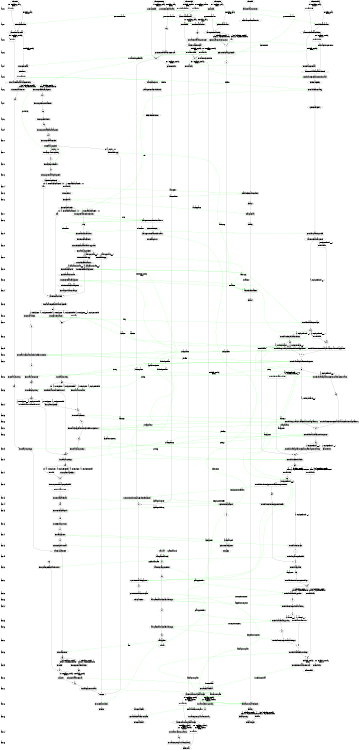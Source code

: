 digraph state_graph {
	rankdir=TB;
	size="8,5;"
	layer_0 [shape=plaintext, label="layer 0"];
	layer_1 [shape=plaintext, label="layer 1"];
	layer_0 -> layer_1 [style=invis];
	layer_2 [shape=plaintext, label="layer 2"];
	layer_1 -> layer_2 [style=invis];
	layer_3 [shape=plaintext, label="layer 3"];
	layer_2 -> layer_3 [style=invis];
	layer_4 [shape=plaintext, label="layer 4"];
	layer_3 -> layer_4 [style=invis];
	layer_5 [shape=plaintext, label="layer 5"];
	layer_4 -> layer_5 [style=invis];
	layer_6 [shape=plaintext, label="layer 6"];
	layer_5 -> layer_6 [style=invis];
	layer_7 [shape=plaintext, label="layer 7"];
	layer_6 -> layer_7 [style=invis];
	layer_8 [shape=plaintext, label="layer 8"];
	layer_7 -> layer_8 [style=invis];
	layer_9 [shape=plaintext, label="layer 9"];
	layer_8 -> layer_9 [style=invis];
	layer_10 [shape=plaintext, label="layer 10"];
	layer_9 -> layer_10 [style=invis];
	layer_11 [shape=plaintext, label="layer 11"];
	layer_10 -> layer_11 [style=invis];
	layer_12 [shape=plaintext, label="layer 12"];
	layer_11 -> layer_12 [style=invis];
	layer_13 [shape=plaintext, label="layer 13"];
	layer_12 -> layer_13 [style=invis];
	layer_14 [shape=plaintext, label="layer 14"];
	layer_13 -> layer_14 [style=invis];
	layer_15 [shape=plaintext, label="layer 15"];
	layer_14 -> layer_15 [style=invis];
	layer_16 [shape=plaintext, label="layer 16"];
	layer_15 -> layer_16 [style=invis];
	layer_17 [shape=plaintext, label="layer 17"];
	layer_16 -> layer_17 [style=invis];
	layer_18 [shape=plaintext, label="layer 18"];
	layer_17 -> layer_18 [style=invis];
	layer_19 [shape=plaintext, label="layer 19"];
	layer_18 -> layer_19 [style=invis];
	layer_20 [shape=plaintext, label="layer 20"];
	layer_19 -> layer_20 [style=invis];
	layer_21 [shape=plaintext, label="layer 21"];
	layer_20 -> layer_21 [style=invis];
	layer_22 [shape=plaintext, label="layer 22"];
	layer_21 -> layer_22 [style=invis];
	layer_23 [shape=plaintext, label="layer 23"];
	layer_22 -> layer_23 [style=invis];
	layer_24 [shape=plaintext, label="layer 24"];
	layer_23 -> layer_24 [style=invis];
	layer_25 [shape=plaintext, label="layer 25"];
	layer_24 -> layer_25 [style=invis];
	layer_26 [shape=plaintext, label="layer 26"];
	layer_25 -> layer_26 [style=invis];
	layer_27 [shape=plaintext, label="layer 27"];
	layer_26 -> layer_27 [style=invis];
	layer_28 [shape=plaintext, label="layer 28"];
	layer_27 -> layer_28 [style=invis];
	layer_29 [shape=plaintext, label="layer 29"];
	layer_28 -> layer_29 [style=invis];
	layer_30 [shape=plaintext, label="layer 30"];
	layer_29 -> layer_30 [style=invis];
	layer_31 [shape=plaintext, label="layer 31"];
	layer_30 -> layer_31 [style=invis];
	layer_32 [shape=plaintext, label="layer 32"];
	layer_31 -> layer_32 [style=invis];
	layer_33 [shape=plaintext, label="layer 33"];
	layer_32 -> layer_33 [style=invis];
	layer_34 [shape=plaintext, label="layer 34"];
	layer_33 -> layer_34 [style=invis];
	layer_35 [shape=plaintext, label="layer 35"];
	layer_34 -> layer_35 [style=invis];
	layer_36 [shape=plaintext, label="layer 36"];
	layer_35 -> layer_36 [style=invis];
	layer_37 [shape=plaintext, label="layer 37"];
	layer_36 -> layer_37 [style=invis];
	layer_38 [shape=plaintext, label="layer 38"];
	layer_37 -> layer_38 [style=invis];
	layer_39 [shape=plaintext, label="layer 39"];
	layer_38 -> layer_39 [style=invis];
	layer_40 [shape=plaintext, label="layer 40"];
	layer_39 -> layer_40 [style=invis];
	layer_41 [shape=plaintext, label="layer 41"];
	layer_40 -> layer_41 [style=invis];
	layer_42 [shape=plaintext, label="layer 42"];
	layer_41 -> layer_42 [style=invis];
	layer_43 [shape=plaintext, label="layer 43"];
	layer_42 -> layer_43 [style=invis];
	layer_44 [shape=plaintext, label="layer 44"];
	layer_43 -> layer_44 [style=invis];
	layer_45 [shape=plaintext, label="layer 45"];
	layer_44 -> layer_45 [style=invis];
	layer_46 [shape=plaintext, label="layer 46"];
	layer_45 -> layer_46 [style=invis];
	layer_47 [shape=plaintext, label="layer 47"];
	layer_46 -> layer_47 [style=invis];
	layer_48 [shape=plaintext, label="layer 48"];
	layer_47 -> layer_48 [style=invis];
	layer_49 [shape=plaintext, label="layer 49"];
	layer_48 -> layer_49 [style=invis];
	layer_50 [shape=plaintext, label="layer 50"];
	layer_49 -> layer_50 [style=invis];
	layer_51 [shape=plaintext, label="layer 51"];
	layer_50 -> layer_51 [style=invis];
	layer_52 [shape=plaintext, label="layer 52"];
	layer_51 -> layer_52 [style=invis];
	layer_53 [shape=plaintext, label="layer 53"];
	layer_52 -> layer_53 [style=invis];
	layer_54 [shape=plaintext, label="layer 54"];
	layer_53 -> layer_54 [style=invis];
	layer_55 [shape=plaintext, label="layer 55"];
	layer_54 -> layer_55 [style=invis];
	layer_56 [shape=plaintext, label="layer 56"];
	layer_55 -> layer_56 [style=invis];
	layer_57 [shape=plaintext, label="layer 57"];
	layer_56 -> layer_57 [style=invis];
	layer_58 [shape=plaintext, label="layer 58"];
	layer_57 -> layer_58 [style=invis];
	layer_59 [shape=plaintext, label="layer 59"];
	layer_58 -> layer_59 [style=invis];
	layer_60 [shape=plaintext, label="layer 60"];
	layer_59 -> layer_60 [style=invis];
	layer_61 [shape=plaintext, label="layer 61"];
	layer_60 -> layer_61 [style=invis];
	layer_62 [shape=plaintext, label="layer 62"];
	layer_61 -> layer_62 [style=invis];
	layer_63 [shape=plaintext, label="layer 63"];
	layer_62 -> layer_63 [style=invis];
	layer_64 [shape=plaintext, label="layer 64"];
	layer_63 -> layer_64 [style=invis];
	layer_65 [shape=plaintext, label="layer 65"];
	layer_64 -> layer_65 [style=invis];
	
	/* States */
	Firm_end_Firm [label = "end_Firm"]
	Firm_15 [label = "15"]
	Firm_Firm_new01 [label = "Firm_new01"]
	Firm_Start_Firm_Macro_Data [label = "Start_Firm_Macro_Data"]
	Firm_start_Firm [label = "start_Firm"]
	Firm_10 [label = "10"]
	Firm_09b [label = "09b"]
	Firm_08 [label = "08"]
	Firm_07 [label = "07"]
	Firm_09a [label = "09a"]
	Firm_06 [label = "06"]
	Firm_03d [label = "03d"]
	Firm_09c [label = "09c"]
	Firm_05b [label = "05b"]
	Firm_05a [label = "05a"]
	Firm_04 [label = "04"]
	Firm_03c [label = "03c"]
	Firm_03 [label = "03"]
	Firm_011 [label = "011"]
	Firm_Firm_financial_crisis_state [label = "Firm_financial_crisis_state"]
	Firm_Firm_checks_financial_crisis [label = "Firm_checks_financial_crisis"]
	Firm_Firm_bankruptcy_checked [label = "Firm_bankruptcy_checked"]
	Firm_End_Firm_Financial_Role [label = "End_Firm_Financial_Role"]
	Firm_0003 [label = "0003"]
	Firm_UPDATE [label = "UPDATE"]
	Firm_004 [label = "004"]
	Firm_003 [label = "003"]
	Firm_002 [label = "002"]
	Firm_001 [label = "001"]
	Firm_Firm_End_Credit_Role [label = "Firm_End_Credit_Role"]
	Firm_Firm_Credit_02 [label = "Firm_Credit_02"]
	Firm_Start_Firm_Credit_Role [label = "Start_Firm_Credit_Role"]
	Firm_14 [label = "14"]
	Firm_005 [label = "005"]
	Firm_13b [label = "13b"]
	Firm_13a [label = "13a"]
	Firm_Start_Firm_Seller_Role [label = "Start_Firm_Seller_Role"]
	Firm_12 [label = "12"]
	Firm_11 [label = "11"]
	Firm_11b [label = "11b"]
	Firm_11a [label = "11a"]
	Firm_End_Firm_Labour_Role [label = "End_Firm_Labour_Role"]
	Firm_Start_Firm_Labour_Role [label = "Start_Firm_Labour_Role"]
	Firm_End_Firm_Financial_Management [label = "End_Firm_Financial_Management"]
	Firm_02 [label = "02"]
	Firm_00b [label = "00b"]
	Firm_Firm_Start_Financial_Management_Role [label = "Firm_Start_Financial_Management_Role"]
	Firm_01 [label = "01"]
	Firm_Firm_Bankruptcy_check [label = "Firm_Bankruptcy_check"]
	Household_WAITORDERSTATUS [label = "WAITORDERSTATUS"]
	Household_SELECTSTRATEGY [label = "SELECTSTRATEGY"]
	Household_end_Household [label = "end_Household"]
	Household_start_Household_financial_market_role [label = "start_Household_financial_market_role"]
	Household_Start_Household_Data_collecting [label = "Start_Household_Data_collecting"]
	Household_start_Household [label = "start_Household"]
	Household_05 [label = "05"]
	Household_04 [label = "04"]
	Household_03 [label = "03"]
	Household_02 [label = "02"]
	Household_01b [label = "01b"]
	Household_01 [label = "01"]
	Household_01a [label = "01a"]
	Household_01d [label = "01d"]
	Household_Start_Household_Labour_Role [label = "Start_Household_Labour_Role"]
	Household_12 [label = "12"]
	Household_14 [label = "14"]
	Household_11 [label = "11"]
	Household_10 [label = "10"]
	Household_15 [label = "15"]
	Household_08b [label = "08b"]
	Household_06d [label = "06d"]
	Household_08 [label = "08"]
	Household_07 [label = "07"]
	Household_06c [label = "06c"]
	Household_09 [label = "09"]
	Household_06b [label = "06b"]
	Household_06 [label = "06"]
	Mall_end_Mall [label = "end_Mall"]
	Mall_05 [label = "05"]
	Mall_04 [label = "04"]
	Mall_03 [label = "03"]
	Mall_02 [label = "02"]
	Mall_start_Mall [label = "start_Mall"]
	IGFirm_start_IGFirm [label = "start_IGFirm"]
	IGFirm_end_IGFirm [label = "end_IGFirm"]
	IGFirm_03 [label = "03"]
	IGFirm_02 [label = "02"]
	IGFirm_01 [label = "01"]
	IGFirm_Start_IGFirm_Productivity [label = "Start_IGFirm_Productivity"]
	Eurostat_end_Eurostat [label = "end_Eurostat"]
	Eurostat_03 [label = "03"]
	Eurostat_Start_Eurostat_Quarterly_Datastorage [label = "Start_Eurostat_Quarterly_Datastorage"]
	Eurostat_02 [label = "02"]
	Eurostat_Start_Eurostat_Monthly_Datastorage [label = "Start_Eurostat_Monthly_Datastorage"]
	Eurostat_01 [label = "01"]
	Eurostat_AA [label = "AA"]
	Eurostat_Start_Eurostat_Firm_Data [label = "Start_Eurostat_Firm_Data"]
	Eurostat_Start_Eurostat_Tax_Data [label = "Start_Eurostat_Tax_Data"]
	Eurostat_start_Eurostat [label = "start_Eurostat"]
	Clearinghouse_end_Clearinghouse [label = "end_Clearinghouse"]
	Clearinghouse_COMPUTEDPRICES [label = "COMPUTEDPRICES"]
	Clearinghouse_RECEIVEDINFOSTOCK [label = "RECEIVEDINFOSTOCK"]
	Clearinghouse_start_Clearinghouse [label = "start_Clearinghouse"]
	Bank_start_Bank [label = "start_Bank"]
	Bank_end_Bank_cycle [label = "end_Bank_cycle"]
	Bank_Bank_05 [label = "Bank_05"]
	Bank_Bank_04 [label = "Bank_04"]
	Bank_Bank_03 [label = "Bank_03"]
	Bank_Bank_02 [label = "Bank_02"]
	Bank_Bank_start_credit_market_role [label = "Bank_start_credit_market_role"]
	Government_end_Government [label = "end_Government"]
	Government_02 [label = "02"]
	Government_01 [label = "01"]
	Government_00A [label = "00A"]
	Government_00 [label = "00"]
	Government_start_Government [label = "start_Government"]
	Central_Bank_end_Central_Bank [label = "end_Central_Bank"]
	Central_Bank_start_Central_Bank [label = "start_Central_Bank"]
	Firm_Firm_calc_production_quantity_Firm_Bankruptcy_check_01 [label = "Firm_calc_production_quantity", shape = rect]
	Firm_Firm_set_quantities_zero_Firm_Start_Financial_Management_Role_00b [label = "Firm_set_quantities_zero", shape = rect]
	Firm_Firm_calc_input_demands_01_02 [label = "Firm_calc_input_demands", shape = rect]
	Firm_Firm_calc_production_quantity_2_End_Firm_Financial_Management_Start_Firm_Labour_Role [label = "Firm_calc_production_quantity_2", shape = rect]
	Firm_Firm_send_capital_demand_End_Firm_Labour_Role_11a [label = "Firm_send_capital_demand", shape = rect]
	Firm_Firm_receive_capital_goods_11a_11b [label = "Firm_receive_capital_goods", shape = rect]
	Firm_Firm_execute_production_11b_11 [label = "Firm_execute_production", shape = rect]
	Firm_Firm_calc_pay_costs_11_12 [label = "Firm_calc_pay_costs", shape = rect]
	Firm_Firm_send_goods_to_mall_12_Start_Firm_Seller_Role [label = "Firm_send_goods_to_mall", shape = rect]
	Firm_Firm_calc_revenue_Start_Firm_Seller_Role_13a [label = "Firm_calc_revenue", shape = rect]
	Firm_Firm_compute_sales_statistics_13a_13b [label = "Firm_compute_sales_statistics", shape = rect]
	Firm_Firm_update_specific_skills_of_workers_005_14 [label = "Firm_update_specific_skills_of_workers", shape = rect]
	Firm_Firm_idle_13a_14 [label = "Firm_idle", shape = rect]
	Firm_Firm_ask_loan_Start_Firm_Credit_Role_Firm_Credit_02 [label = "Firm_ask_loan", shape = rect]
	Firm_Firm_get_loan_Firm_Credit_02_Firm_End_Credit_Role [label = "Firm_get_loan", shape = rect]
	Firm_Firm_compute_financial_payments_Firm_Start_Financial_Management_Role_001 [label = "Firm_compute_financial_payments", shape = rect]
	Firm_Firm_compute_income_statement_001_002 [label = "Firm_compute_income_statement", shape = rect]
	Firm_Firm_compute_dividends_002_003 [label = "Firm_compute_dividends", shape = rect]
	Firm_Firm_compute_total_financial_payments_003_004 [label = "Firm_compute_total_financial_payments", shape = rect]
	Firm_Firm_compute_balance_sheet_004_Firm_Bankruptcy_check [label = "Firm_compute_balance_sheet", shape = rect]
	Firm_Firm_in_bankruptcy_Firm_Bankruptcy_check_UPDATE [label = "Firm_in_bankruptcy", shape = rect]
	Firm_Firm_compute_total_liquidity_needs_02_Start_Firm_Credit_Role [label = "Firm_compute_total_liquidity_needs", shape = rect]
	Firm_Firm_compute_and_send_stock_orders_Firm_End_Credit_Role_0003 [label = "Firm_compute_and_send_stock_orders", shape = rect]
	Firm_Firm_read_stock_transactions_0003_End_Firm_Financial_Role [label = "Firm_read_stock_transactions", shape = rect]
	Firm_Firm_check_financial_and_bankruptcy_state_End_Firm_Financial_Role_Firm_bankruptcy_checked [label = "Firm_check_financial_and_bankruptcy_state", shape = rect]
	Firm_Firm_in_bankruptcy_Firm_bankruptcy_checked_UPDATE [label = "Firm_in_bankruptcy", shape = rect]
	Firm_Firm_in_financial_crisis_Firm_checks_financial_crisis_Firm_financial_crisis_state [label = "Firm_in_financial_crisis", shape = rect]
	Firm_Firm_not_in_bankruptcy_Firm_bankruptcy_checked_Firm_checks_financial_crisis [label = "Firm_not_in_bankruptcy", shape = rect]
	Firm_Firm_execute_financial_payments_Firm_financial_crisis_state_End_Firm_Financial_Management [label = "Firm_execute_financial_payments", shape = rect]
	Firm_Firm_execute_financial_payments_Firm_checks_financial_crisis_Start_Firm_Labour_Role [label = "Firm_execute_financial_payments", shape = rect]
	Firm_idle_Start_Firm_Credit_Role_Start_Firm_Labour_Role [label = "idle", shape = rect]
	Firm_idle_Firm_End_Credit_Role_Start_Firm_Labour_Role [label = "idle", shape = rect]
	Firm_Firm_calculate_specific_skills_and_wage_offer_Start_Firm_Labour_Role_011 [label = "Firm_calculate_specific_skills_and_wage_offer", shape = rect]
	Firm_Firm_send_vacancies_011_03 [label = "Firm_send_vacancies", shape = rect]
	Firm_Firm_send_redundancies_011_03c [label = "Firm_send_redundancies", shape = rect]
	Firm_Firm_idle_011_03c [label = "Firm_idle", shape = rect]
	Firm_Firm_read_job_applications_send_job_offer_or_rejection_03_04 [label = "Firm_read_job_applications_send_job_offer_or_rejection", shape = rect]
	Firm_Firm_read_job_responses_04_05a [label = "Firm_read_job_responses", shape = rect]
	Firm_Firm_read_job_quitting_05a_05b [label = "Firm_read_job_quitting", shape = rect]
	Firm_Firm_read_job_quitting_00b_09c [label = "Firm_read_job_quitting", shape = rect]
	Firm_Firm_read_job_quitting_03c_03d [label = "Firm_read_job_quitting", shape = rect]
	Firm_Firm_start_labour_market_03d_06 [label = "Firm_start_labour_market", shape = rect]
	Firm_Firm_finish_labour_market_first_round_03d_09a [label = "Firm_finish_labour_market_first_round", shape = rect]
	Firm_Firm_finish_labour_market_first_round_05b_09a [label = "Firm_finish_labour_market_first_round", shape = rect]
	Firm_Firm_update_wage_offer_05b_06 [label = "Firm_update_wage_offer", shape = rect]
	Firm_Firm_send_vacancies_2_06_07 [label = "Firm_send_vacancies_2", shape = rect]
	Firm_Firm_read_job_applications_send_job_offer_or_rejection_2_07_08 [label = "Firm_read_job_applications_send_job_offer_or_rejection_2", shape = rect]
	Firm_Firm_read_job_responses_2_08_09a [label = "Firm_read_job_responses_2", shape = rect]
	Firm_Firm_read_job_quitting_2_09a_09b [label = "Firm_read_job_quitting_2", shape = rect]
	Firm_Firm_read_job_quitting_2_09c_Start_Firm_Seller_Role [label = "Firm_read_job_quitting_2", shape = rect]
	Firm_Firm_update_wage_offer_2_09b_10 [label = "Firm_update_wage_offer_2", shape = rect]
	Firm_Firm_idle_09b_10 [label = "Firm_idle", shape = rect]
	Firm_Firm_compute_mean_wage_specific_skills_10_End_Firm_Labour_Role [label = "Firm_compute_mean_wage_specific_skills", shape = rect]
	Firm_Firm_idle_start_Firm_Start_Firm_Macro_Data [label = "Firm_idle", shape = rect]
	Firm_Firm_read_tax_rates_start_Firm_Start_Firm_Macro_Data [label = "Firm_read_tax_rates", shape = rect]
	Firm_Firm_receive_data_Start_Firm_Macro_Data_Firm_new01 [label = "Firm_receive_data", shape = rect]
	Firm_Firm_idle_Start_Firm_Macro_Data_Firm_Start_Financial_Management_Role [label = "Firm_idle", shape = rect]
	Firm_Firm_send_data_to_Eurostat_14_15 [label = "Firm_send_data_to_Eurostat", shape = rect]
	Firm_Firm_idle_14_15 [label = "Firm_idle", shape = rect]
	Firm_Firm_send_payments_to_bank_15_UPDATE [label = "Firm_send_payments_to_bank", shape = rect]
	Firm_Firm_send_info_Firm_new01_Firm_Start_Financial_Management_Role [label = "Firm_send_info", shape = rect]
	Firm_Firm_receive_stock_info_UPDATE_end_Firm [label = "Firm_receive_stock_info", shape = rect]
	Household_Household_receive_dividends_06_06b [label = "Household_receive_dividends", shape = rect]
	Household_Household_idle_06b_09 [label = "Household_idle", shape = rect]
	Household_Household_idle_06b_06c [label = "Household_idle", shape = rect]
	Household_Household_receive_wage_06c_07 [label = "Household_receive_wage", shape = rect]
	Household_Household_update_specific_skills_07_08 [label = "Household_update_specific_skills", shape = rect]
	Household_Household_send_unemployment_notification_to_Government_06c_06d [label = "Household_send_unemployment_notification_to_Government", shape = rect]
	Household_Household_receive_unemployment_benefits_06d_08 [label = "Household_receive_unemployment_benefits", shape = rect]
	Household_Household_pay_taxes_08_08b [label = "Household_pay_taxes", shape = rect]
	Household_Household_determine_consumption_budget_08b_09 [label = "Household_determine_consumption_budget", shape = rect]
	Household_Household_idle_09_15 [label = "Household_idle", shape = rect]
	Household_Household_rank_and_buy_goods_1_09_10 [label = "Household_rank_and_buy_goods_1", shape = rect]
	Household_Household_receive_goods_read_rationing_10_11 [label = "Household_receive_goods_read_rationing", shape = rect]
	Household_Household_set_values_zero_11_14 [label = "Household_set_values_zero", shape = rect]
	Household_Household_rank_and_buy_goods_2_11_12 [label = "Household_rank_and_buy_goods_2", shape = rect]
	Household_Household_receive_goods_read_rationing_2_12_14 [label = "Household_receive_goods_read_rationing_2", shape = rect]
	Household_Household_handle_leftover_budget_14_15 [label = "Household_handle_leftover_budget", shape = rect]
	Household_Household_read_firing_messages_Start_Household_Labour_Role_01d [label = "Household_read_firing_messages", shape = rect]
	Household_Household_idle_01d_01a [label = "Household_idle", shape = rect]
	Household_Household_idle_Start_Household_Labour_Role_01a [label = "Household_idle", shape = rect]
	Household_Household_UNEMPLOYED_read_job_vacancies_and_send_applications_01a_01 [label = "Household_UNEMPLOYED_read_job_vacancies_and_send_applications", shape = rect]
	Household_Household_on_the_job_search_decision_01d_01b [label = "Household_on_the_job_search_decision", shape = rect]
	Household_Household_OTJS_read_job_vacancies_and_send_applications_01b_01 [label = "Household_OTJS_read_job_vacancies_and_send_applications", shape = rect]
	Household_Household_idle_01b_06 [label = "Household_idle", shape = rect]
	Household_Household_read_job_offers_send_response_01_02 [label = "Household_read_job_offers_send_response", shape = rect]
	Household_Household_finish_labour_market_02_06 [label = "Household_finish_labour_market", shape = rect]
	Household_Household_read_application_rejection_update_wage_reservation_02_03 [label = "Household_read_application_rejection_update_wage_reservation", shape = rect]
	Household_Household_OTJS_read_job_vacancies_and_send_applications_2_02_04 [label = "Household_OTJS_read_job_vacancies_and_send_applications_2", shape = rect]
	Household_Household_UNEMPLOYED_read_job_vacancies_and_send_applications_2_03_04 [label = "Household_UNEMPLOYED_read_job_vacancies_and_send_applications_2", shape = rect]
	Household_Household_read_job_offers_send_response_2_04_05 [label = "Household_read_job_offers_send_response_2", shape = rect]
	Household_Household_read_application_rejection_update_wage_reservation_2_05_06 [label = "Household_read_application_rejection_update_wage_reservation_2", shape = rect]
	Household_Household_idle_05_06 [label = "Household_idle", shape = rect]
	Household_Household_idle_start_Household_Start_Household_Data_collecting [label = "Household_idle", shape = rect]
	Household_Household_read_tax_rates_start_Household_Start_Household_Data_collecting [label = "Household_read_tax_rates", shape = rect]
	Household_Household_receive_data_Start_Household_Data_collecting_start_Household_financial_market_role [label = "Household_receive_data", shape = rect]
	Household_Household_idle_Start_Household_Data_collecting_start_Household_financial_market_role [label = "Household_idle", shape = rect]
	Household_Household_send_data_to_Eurostat_15_end_Household [label = "Household_send_data_to_Eurostat", shape = rect]
	Household_Household_idle_15_end_Household [label = "Household_idle", shape = rect]
	Household_Household_receive_info_interest_from_bank_start_Household_financial_market_role_SELECTSTRATEGY [label = "Household_receive_info_interest_from_bank", shape = rect]
	Household_Household_select_strategy_SELECTSTRATEGY_WAITORDERSTATUS [label = "Household_select_strategy", shape = rect]
	Household_Household_update_its_portfolio_WAITORDERSTATUS_Start_Household_Labour_Role [label = "Household_update_its_portfolio", shape = rect]
	Mall_Mall_update_mall_stock_start_Mall_02 [label = "Mall_update_mall_stock", shape = rect]
	Mall_Mall_send_quality_price_info_1_02_03 [label = "Mall_send_quality_price_info_1", shape = rect]
	Mall_Mall_update_mall_stocks_sales_rationing_1_03_04 [label = "Mall_update_mall_stocks_sales_rationing_1", shape = rect]
	Mall_Mall_update_mall_stocks_sales_rationing_2_04_05 [label = "Mall_update_mall_stocks_sales_rationing_2", shape = rect]
	Mall_Mall_pay_firm_05_end_Mall [label = "Mall_pay_firm", shape = rect]
	IGFirm_IGFirm_update_productivity_price_Start_IGFirm_Productivity_01 [label = "IGFirm_update_productivity_price", shape = rect]
	IGFirm_idle_Start_IGFirm_Productivity_01 [label = "idle", shape = rect]
	IGFirm_IGFirm_send_quality_price_info_01_02 [label = "IGFirm_send_quality_price_info", shape = rect]
	IGFirm_IGFirm_send_capital_good_02_03 [label = "IGFirm_send_capital_good", shape = rect]
	IGFirm_IGFirm_receive_payment_03_end_IGFirm [label = "IGFirm_receive_payment", shape = rect]
	IGFirm_IGFirm_idle_start_IGFirm_Start_IGFirm_Productivity [label = "IGFirm_idle", shape = rect]
	IGFirm_IGFirm_read_tax_rates_start_IGFirm_Start_IGFirm_Productivity [label = "IGFirm_read_tax_rates", shape = rect]
	Eurostat_Eurostat_Initialization_start_Eurostat_Start_Eurostat_Tax_Data [label = "Eurostat_Initialization", shape = rect]
	Eurostat_Eurostat_idle_start_Eurostat_Start_Eurostat_Tax_Data [label = "Eurostat_idle", shape = rect]
	Eurostat_Eurostat_idle_Start_Eurostat_Tax_Data_Start_Eurostat_Firm_Data [label = "Eurostat_idle", shape = rect]
	Eurostat_Eurostat_read_tax_rates_Start_Eurostat_Tax_Data_AA [label = "Eurostat_read_tax_rates", shape = rect]
	Eurostat_Eurostat_send_data_to_government_AA_Start_Eurostat_Firm_Data [label = "Eurostat_send_data_to_government", shape = rect]
	Eurostat_Eurostat_send_data_Start_Eurostat_Firm_Data_01 [label = "Eurostat_send_data", shape = rect]
	Eurostat_Eurostat_idle_Start_Eurostat_Firm_Data_01 [label = "Eurostat_idle", shape = rect]
	Eurostat_Eurostat_idle_01_Start_Eurostat_Monthly_Datastorage [label = "Eurostat_idle", shape = rect]
	Eurostat_Eurostat_calculate_data_01_Start_Eurostat_Monthly_Datastorage [label = "Eurostat_calculate_data", shape = rect]
	Eurostat_Eurostat_store_history_monthly_Start_Eurostat_Monthly_Datastorage_02 [label = "Eurostat_store_history_monthly", shape = rect]
	Eurostat_Eurostat_compute_growth_rates_monthly_02_Start_Eurostat_Quarterly_Datastorage [label = "Eurostat_compute_growth_rates_monthly", shape = rect]
	Eurostat_Eurostat_idle_Start_Eurostat_Monthly_Datastorage_Start_Eurostat_Quarterly_Datastorage [label = "Eurostat_idle", shape = rect]
	Eurostat_Eurostat_store_history_quarterly_Start_Eurostat_Quarterly_Datastorage_03 [label = "Eurostat_store_history_quarterly", shape = rect]
	Eurostat_Eurostat_compute_growth_rates_quarterly_03_end_Eurostat [label = "Eurostat_compute_growth_rates_quarterly", shape = rect]
	Eurostat_Eurostat_idle_Start_Eurostat_Quarterly_Datastorage_end_Eurostat [label = "Eurostat_idle", shape = rect]
	Clearinghouse_ClearingHouse_receive_info_stock_start_Clearinghouse_RECEIVEDINFOSTOCK [label = "ClearingHouse_receive_info_stock", shape = rect]
	Clearinghouse_ClearingHouse_receive_orders_and_run_RECEIVEDINFOSTOCK_COMPUTEDPRICES [label = "ClearingHouse_receive_orders_and_run", shape = rect]
	Clearinghouse_ClearingHouse_send_asset_information_COMPUTEDPRICES_end_Clearinghouse [label = "ClearingHouse_send_asset_information", shape = rect]
	Bank_Bank_decide_credit_conditions_Bank_start_credit_market_role_Bank_02 [label = "Bank_decide_credit_conditions", shape = rect]
	Bank_Bank_give_loan_Bank_02_Bank_03 [label = "Bank_give_loan", shape = rect]
	Bank_Bank_receive_installment_Bank_03_Bank_04 [label = "Bank_receive_installment", shape = rect]
	Bank_Bank_account_update_deposits_Bank_04_Bank_05 [label = "Bank_account_update_deposits", shape = rect]
	Bank_Bank_accounting_Bank_05_end_Bank_cycle [label = "Bank_accounting", shape = rect]
	Bank_Bank_idle_Bank_05_end_Bank_cycle [label = "Bank_idle", shape = rect]
	Bank_Bank_send_accountInterest_start_Bank_Bank_start_credit_market_role [label = "Bank_send_accountInterest", shape = rect]
	Government_Government_idle_start_Government_00 [label = "Government_idle", shape = rect]
	Government_Government_send_tax_rates_start_Government_00A [label = "Government_send_tax_rates", shape = rect]
	Government_Government_read_data_from_Eurostat_00A_00 [label = "Government_read_data_from_Eurostat", shape = rect]
	Government_Government_send_unemployment_benefit_payment_00_01 [label = "Government_send_unemployment_benefit_payment", shape = rect]
	Government_Government_idle_00_01 [label = "Government_idle", shape = rect]
	Government_Government_read_tax_payment_01_02 [label = "Government_read_tax_payment", shape = rect]
	Government_Government_send_account_update_02_end_Government [label = "Government_send_account_update", shape = rect]
	Central_Bank_Central_Bank_read_account_update_start_Central_Bank_end_Central_Bank [label = "Central_Bank_read_account_update", shape = rect]
	
	/* Transitions */
	Firm_Firm_Bankruptcy_check -> Firm_Firm_calc_production_quantity_Firm_Bankruptcy_check_01 [ label = "a->equity > 0.0"];
	Firm_Firm_calc_production_quantity_Firm_Bankruptcy_check_01 -> Firm_01;
	Firm_Firm_Start_Financial_Management_Role -> Firm_Firm_set_quantities_zero_Firm_Start_Financial_Management_Role_00b [ label = "not ( Periodicity: monthly\nPhase: a->day_of_month_to_act )"];
	Firm_Firm_set_quantities_zero_Firm_Start_Financial_Management_Role_00b -> Firm_00b;
	Firm_01 -> Firm_Firm_calc_input_demands_01_02;
	Firm_Firm_calc_input_demands_01_02 -> Firm_02;
	Firm_End_Firm_Financial_Management -> Firm_Firm_calc_production_quantity_2_End_Firm_Financial_Management_Start_Firm_Labour_Role;
	Firm_Firm_calc_production_quantity_2_End_Firm_Financial_Management_Start_Firm_Labour_Role -> Firm_Start_Firm_Labour_Role;
	Firm_End_Firm_Labour_Role -> Firm_Firm_send_capital_demand_End_Firm_Labour_Role_11a;
	Firm_Firm_send_capital_demand_End_Firm_Labour_Role_11a -> Firm_11a;
	Firm_11a -> Firm_Firm_receive_capital_goods_11a_11b;
	Firm_Firm_receive_capital_goods_11a_11b -> Firm_11b;
	Firm_11b -> Firm_Firm_execute_production_11b_11;
	Firm_Firm_execute_production_11b_11 -> Firm_11;
	Firm_11 -> Firm_Firm_calc_pay_costs_11_12;
	Firm_Firm_calc_pay_costs_11_12 -> Firm_12;
	Firm_12 -> Firm_Firm_send_goods_to_mall_12_Start_Firm_Seller_Role;
	Firm_Firm_send_goods_to_mall_12_Start_Firm_Seller_Role -> Firm_Start_Firm_Seller_Role;
	Firm_Start_Firm_Seller_Role -> Firm_Firm_calc_revenue_Start_Firm_Seller_Role_13a;
	Firm_Firm_calc_revenue_Start_Firm_Seller_Role_13a -> Firm_13a;
	Firm_13a -> Firm_Firm_compute_sales_statistics_13a_13b [ label = "Periodicity: monthly\nPhase: a->day_of_month_to_act"];
	Firm_Firm_compute_sales_statistics_13a_13b -> Firm_13b;
	Firm_005 -> Firm_Firm_update_specific_skills_of_workers_005_14;
	Firm_Firm_update_specific_skills_of_workers_005_14 -> Firm_14;
	Firm_13a -> Firm_Firm_idle_13a_14 [ label = "not ( Periodicity: monthly\nPhase: a->day_of_month_to_act )"];
	Firm_Firm_idle_13a_14 -> Firm_14;
	Firm_Start_Firm_Credit_Role -> Firm_Firm_ask_loan_Start_Firm_Credit_Role_Firm_Credit_02 [ label = "a->external_financial_needs > 0.0"];
	Firm_Firm_ask_loan_Start_Firm_Credit_Role_Firm_Credit_02 -> Firm_Firm_Credit_02;
	Firm_Firm_Credit_02 -> Firm_Firm_get_loan_Firm_Credit_02_Firm_End_Credit_Role;
	Firm_Firm_get_loan_Firm_Credit_02_Firm_End_Credit_Role -> Firm_Firm_End_Credit_Role;
	Firm_Firm_Start_Financial_Management_Role -> Firm_Firm_compute_financial_payments_Firm_Start_Financial_Management_Role_001 [ label = "Periodicity: monthly\nPhase: a->day_of_month_to_act"];
	Firm_Firm_compute_financial_payments_Firm_Start_Financial_Management_Role_001 -> Firm_001;
	Firm_001 -> Firm_Firm_compute_income_statement_001_002;
	Firm_Firm_compute_income_statement_001_002 -> Firm_002;
	Firm_002 -> Firm_Firm_compute_dividends_002_003;
	Firm_Firm_compute_dividends_002_003 -> Firm_003;
	Firm_003 -> Firm_Firm_compute_total_financial_payments_003_004;
	Firm_Firm_compute_total_financial_payments_003_004 -> Firm_004;
	Firm_004 -> Firm_Firm_compute_balance_sheet_004_Firm_Bankruptcy_check;
	Firm_Firm_compute_balance_sheet_004_Firm_Bankruptcy_check -> Firm_Firm_Bankruptcy_check;
	Firm_Firm_Bankruptcy_check -> Firm_Firm_in_bankruptcy_Firm_Bankruptcy_check_UPDATE [ label = "not ( a->equity > 0.0 )"];
	Firm_Firm_in_bankruptcy_Firm_Bankruptcy_check_UPDATE -> Firm_UPDATE;
	Firm_02 -> Firm_Firm_compute_total_liquidity_needs_02_Start_Firm_Credit_Role;
	Firm_Firm_compute_total_liquidity_needs_02_Start_Firm_Credit_Role -> Firm_Start_Firm_Credit_Role;
	Firm_Firm_End_Credit_Role -> Firm_Firm_compute_and_send_stock_orders_Firm_End_Credit_Role_0003 [ label = "a->external_financial_needs > 0.0"];
	Firm_Firm_compute_and_send_stock_orders_Firm_End_Credit_Role_0003 -> Firm_0003;
	Firm_0003 -> Firm_Firm_read_stock_transactions_0003_End_Firm_Financial_Role;
	Firm_Firm_read_stock_transactions_0003_End_Firm_Financial_Role -> Firm_End_Firm_Financial_Role;
	Firm_End_Firm_Financial_Role -> Firm_Firm_check_financial_and_bankruptcy_state_End_Firm_Financial_Role_Firm_bankruptcy_checked;
	Firm_Firm_check_financial_and_bankruptcy_state_End_Firm_Financial_Role_Firm_bankruptcy_checked -> Firm_Firm_bankruptcy_checked;
	Firm_Firm_bankruptcy_checked -> Firm_Firm_in_bankruptcy_Firm_bankruptcy_checked_UPDATE [ label = "a->bankruptcy_state == 1"];
	Firm_Firm_in_bankruptcy_Firm_bankruptcy_checked_UPDATE -> Firm_UPDATE;
	Firm_Firm_checks_financial_crisis -> Firm_Firm_in_financial_crisis_Firm_checks_financial_crisis_Firm_financial_crisis_state [ label = "a->financial_crisis_state == 1"];
	Firm_Firm_in_financial_crisis_Firm_checks_financial_crisis_Firm_financial_crisis_state -> Firm_Firm_financial_crisis_state;
	Firm_Firm_bankruptcy_checked -> Firm_Firm_not_in_bankruptcy_Firm_bankruptcy_checked_Firm_checks_financial_crisis [ label = "a->bankruptcy_state == 0"];
	Firm_Firm_not_in_bankruptcy_Firm_bankruptcy_checked_Firm_checks_financial_crisis -> Firm_Firm_checks_financial_crisis;
	Firm_Firm_financial_crisis_state -> Firm_Firm_execute_financial_payments_Firm_financial_crisis_state_End_Firm_Financial_Management;
	Firm_Firm_execute_financial_payments_Firm_financial_crisis_state_End_Firm_Financial_Management -> Firm_End_Firm_Financial_Management;
	Firm_Firm_checks_financial_crisis -> Firm_Firm_execute_financial_payments_Firm_checks_financial_crisis_Start_Firm_Labour_Role [ label = "a->financial_crisis_state == 0"];
	Firm_Firm_execute_financial_payments_Firm_checks_financial_crisis_Start_Firm_Labour_Role -> Firm_Start_Firm_Labour_Role;
	Firm_Start_Firm_Credit_Role -> Firm_idle_Start_Firm_Credit_Role_Start_Firm_Labour_Role [ label = "not ( a->external_financial_needs > 0.0 )"];
	Firm_idle_Start_Firm_Credit_Role_Start_Firm_Labour_Role -> Firm_Start_Firm_Labour_Role;
	Firm_Firm_End_Credit_Role -> Firm_idle_Firm_End_Credit_Role_Start_Firm_Labour_Role [ label = "not ( a->external_financial_needs > 0.0 )"];
	Firm_idle_Firm_End_Credit_Role_Start_Firm_Labour_Role -> Firm_Start_Firm_Labour_Role;
	Firm_Start_Firm_Labour_Role -> Firm_Firm_calculate_specific_skills_and_wage_offer_Start_Firm_Labour_Role_011;
	Firm_Firm_calculate_specific_skills_and_wage_offer_Start_Firm_Labour_Role_011 -> Firm_011;
	Firm_011 -> Firm_Firm_send_vacancies_011_03 [ label = "a->no_employees < a->employees_needed"];
	Firm_Firm_send_vacancies_011_03 -> Firm_03;
	Firm_011 -> Firm_Firm_send_redundancies_011_03c [ label = "a->no_employees > a->employees_needed"];
	Firm_Firm_send_redundancies_011_03c -> Firm_03c;
	Firm_011 -> Firm_Firm_idle_011_03c [ label = "a->no_employees == a->employees_needed"];
	Firm_Firm_idle_011_03c -> Firm_03c;
	Firm_03 -> Firm_Firm_read_job_applications_send_job_offer_or_rejection_03_04;
	Firm_Firm_read_job_applications_send_job_offer_or_rejection_03_04 -> Firm_04;
	Firm_04 -> Firm_Firm_read_job_responses_04_05a;
	Firm_Firm_read_job_responses_04_05a -> Firm_05a;
	Firm_05a -> Firm_Firm_read_job_quitting_05a_05b;
	Firm_Firm_read_job_quitting_05a_05b -> Firm_05b;
	Firm_00b -> Firm_Firm_read_job_quitting_00b_09c;
	Firm_Firm_read_job_quitting_00b_09c -> Firm_09c;
	Firm_03c -> Firm_Firm_read_job_quitting_03c_03d;
	Firm_Firm_read_job_quitting_03c_03d -> Firm_03d;
	Firm_03d -> Firm_Firm_start_labour_market_03d_06 [ label = "a->no_employees < a->employees_needed"];
	Firm_Firm_start_labour_market_03d_06 -> Firm_06;
	Firm_03d -> Firm_Firm_finish_labour_market_first_round_03d_09a [ label = "not ( a->no_employees < a->employees_needed )"];
	Firm_Firm_finish_labour_market_first_round_03d_09a -> Firm_09a;
	Firm_05b -> Firm_Firm_finish_labour_market_first_round_05b_09a [ label = "a->no_employees == a->employees_needed"];
	Firm_Firm_finish_labour_market_first_round_05b_09a -> Firm_09a;
	Firm_05b -> Firm_Firm_update_wage_offer_05b_06 [ label = "a->no_employees < a->employees_needed"];
	Firm_Firm_update_wage_offer_05b_06 -> Firm_06;
	Firm_06 -> Firm_Firm_send_vacancies_2_06_07;
	Firm_Firm_send_vacancies_2_06_07 -> Firm_07;
	Firm_07 -> Firm_Firm_read_job_applications_send_job_offer_or_rejection_2_07_08;
	Firm_Firm_read_job_applications_send_job_offer_or_rejection_2_07_08 -> Firm_08;
	Firm_08 -> Firm_Firm_read_job_responses_2_08_09a;
	Firm_Firm_read_job_responses_2_08_09a -> Firm_09a;
	Firm_09a -> Firm_Firm_read_job_quitting_2_09a_09b;
	Firm_Firm_read_job_quitting_2_09a_09b -> Firm_09b;
	Firm_09c -> Firm_Firm_read_job_quitting_2_09c_Start_Firm_Seller_Role;
	Firm_Firm_read_job_quitting_2_09c_Start_Firm_Seller_Role -> Firm_Start_Firm_Seller_Role;
	Firm_09b -> Firm_Firm_update_wage_offer_2_09b_10 [ label = "a->no_employees < a->employees_needed"];
	Firm_Firm_update_wage_offer_2_09b_10 -> Firm_10;
	Firm_09b -> Firm_Firm_idle_09b_10 [ label = "not ( a->no_employees < a->employees_needed )"];
	Firm_Firm_idle_09b_10 -> Firm_10;
	Firm_10 -> Firm_Firm_compute_mean_wage_specific_skills_10_End_Firm_Labour_Role;
	Firm_Firm_compute_mean_wage_specific_skills_10_End_Firm_Labour_Role -> Firm_End_Firm_Labour_Role;
	Firm_start_Firm -> Firm_Firm_idle_start_Firm_Start_Firm_Macro_Data [ label = "not ( Periodicity: yearly\nPhase: 1 )"];
	Firm_Firm_idle_start_Firm_Start_Firm_Macro_Data -> Firm_Start_Firm_Macro_Data;
	Firm_start_Firm -> Firm_Firm_read_tax_rates_start_Firm_Start_Firm_Macro_Data [ label = "Periodicity: yearly\nPhase: 1"];
	Firm_Firm_read_tax_rates_start_Firm_Start_Firm_Macro_Data -> Firm_Start_Firm_Macro_Data;
	Firm_Start_Firm_Macro_Data -> Firm_Firm_receive_data_Start_Firm_Macro_Data_Firm_new01 [ label = "Periodicity: monthly\nPhase: 1"];
	Firm_Firm_receive_data_Start_Firm_Macro_Data_Firm_new01 -> Firm_Firm_new01;
	Firm_Start_Firm_Macro_Data -> Firm_Firm_idle_Start_Firm_Macro_Data_Firm_Start_Financial_Management_Role [ label = "not ( Periodicity: monthly\nPhase: 1 )"];
	Firm_Firm_idle_Start_Firm_Macro_Data_Firm_Start_Financial_Management_Role -> Firm_Firm_Start_Financial_Management_Role;
	Firm_14 -> Firm_Firm_send_data_to_Eurostat_14_15 [ label = "Periodicity: monthly\nPhase: 0"];
	Firm_Firm_send_data_to_Eurostat_14_15 -> Firm_15;
	Firm_14 -> Firm_Firm_idle_14_15 [ label = "not ( Periodicity: monthly\nPhase: 0 )"];
	Firm_Firm_idle_14_15 -> Firm_15;
	Firm_15 -> Firm_Firm_send_payments_to_bank_15_UPDATE;
	Firm_Firm_send_payments_to_bank_15_UPDATE -> Firm_UPDATE;
	Firm_Firm_new01 -> Firm_Firm_send_info_Firm_new01_Firm_Start_Financial_Management_Role;
	Firm_Firm_send_info_Firm_new01_Firm_Start_Financial_Management_Role -> Firm_Firm_Start_Financial_Management_Role;
	Firm_UPDATE -> Firm_Firm_receive_stock_info_UPDATE_end_Firm;
	Firm_Firm_receive_stock_info_UPDATE_end_Firm -> Firm_end_Firm;
	Household_06 -> Household_Household_receive_dividends_06_06b;
	Household_Household_receive_dividends_06_06b -> Household_06b;
	Household_06b -> Household_Household_idle_06b_09 [ label = "not ( Periodicity: monthly\nPhase: a->day_of_month_receive_income )"];
	Household_Household_idle_06b_09 -> Household_09;
	Household_06b -> Household_Household_idle_06b_06c [ label = "Periodicity: monthly\nPhase: a->day_of_month_receive_income"];
	Household_Household_idle_06b_06c -> Household_06c;
	Household_06c -> Household_Household_receive_wage_06c_07 [ label = "a->employee_firm_id != -1"];
	Household_Household_receive_wage_06c_07 -> Household_07;
	Household_07 -> Household_Household_update_specific_skills_07_08;
	Household_Household_update_specific_skills_07_08 -> Household_08;
	Household_06c -> Household_Household_send_unemployment_notification_to_Government_06c_06d [ label = "a->employee_firm_id == -1"];
	Household_Household_send_unemployment_notification_to_Government_06c_06d -> Household_06d;
	Household_06d -> Household_Household_receive_unemployment_benefits_06d_08;
	Household_Household_receive_unemployment_benefits_06d_08 -> Household_08;
	Household_08 -> Household_Household_pay_taxes_08_08b;
	Household_Household_pay_taxes_08_08b -> Household_08b;
	Household_08b -> Household_Household_determine_consumption_budget_08b_09;
	Household_Household_determine_consumption_budget_08b_09 -> Household_09;
	Household_09 -> Household_Household_idle_09_15 [ label = "not ( Periodicity: weekly\nPhase: a->day_of_week_to_act )"];
	Household_Household_idle_09_15 -> Household_15;
	Household_09 -> Household_Household_rank_and_buy_goods_1_09_10 [ label = "Periodicity: weekly\nPhase: a->day_of_week_to_act"];
	Household_Household_rank_and_buy_goods_1_09_10 -> Household_10;
	Household_10 -> Household_Household_receive_goods_read_rationing_10_11;
	Household_Household_receive_goods_read_rationing_10_11 -> Household_11;
	Household_11 -> Household_Household_set_values_zero_11_14 [ label = "a->rationed != 1"];
	Household_Household_set_values_zero_11_14 -> Household_14;
	Household_11 -> Household_Household_rank_and_buy_goods_2_11_12 [ label = "a->rationed == 1"];
	Household_Household_rank_and_buy_goods_2_11_12 -> Household_12;
	Household_12 -> Household_Household_receive_goods_read_rationing_2_12_14;
	Household_Household_receive_goods_read_rationing_2_12_14 -> Household_14;
	Household_14 -> Household_Household_handle_leftover_budget_14_15;
	Household_Household_handle_leftover_budget_14_15 -> Household_15;
	Household_Start_Household_Labour_Role -> Household_Household_read_firing_messages_Start_Household_Labour_Role_01d [ label = "a->employee_firm_id != -1"];
	Household_Household_read_firing_messages_Start_Household_Labour_Role_01d -> Household_01d;
	Household_01d -> Household_Household_idle_01d_01a [ label = "a->employee_firm_id == -1"];
	Household_Household_idle_01d_01a -> Household_01a;
	Household_Start_Household_Labour_Role -> Household_Household_idle_Start_Household_Labour_Role_01a [ label = "a->employee_firm_id == -1"];
	Household_Household_idle_Start_Household_Labour_Role_01a -> Household_01a;
	Household_01a -> Household_Household_UNEMPLOYED_read_job_vacancies_and_send_applications_01a_01;
	Household_Household_UNEMPLOYED_read_job_vacancies_and_send_applications_01a_01 -> Household_01;
	Household_01d -> Household_Household_on_the_job_search_decision_01d_01b [ label = "a->employee_firm_id != -1"];
	Household_Household_on_the_job_search_decision_01d_01b -> Household_01b;
	Household_01b -> Household_Household_OTJS_read_job_vacancies_and_send_applications_01b_01 [ label = "a->on_the_job_search == 1"];
	Household_Household_OTJS_read_job_vacancies_and_send_applications_01b_01 -> Household_01;
	Household_01b -> Household_Household_idle_01b_06 [ label = "a->on_the_job_search != 1"];
	Household_Household_idle_01b_06 -> Household_06;
	Household_01 -> Household_Household_read_job_offers_send_response_01_02;
	Household_Household_read_job_offers_send_response_01_02 -> Household_02;
	Household_02 -> Household_Household_finish_labour_market_02_06 [ label = "a->employee_firm_id != -1 &&\na->on_the_job_search != 1"];
	Household_Household_finish_labour_market_02_06 -> Household_06;
	Household_02 -> Household_Household_read_application_rejection_update_wage_reservation_02_03 [ label = "a->employee_firm_id == -1"];
	Household_Household_read_application_rejection_update_wage_reservation_02_03 -> Household_03;
	Household_02 -> Household_Household_OTJS_read_job_vacancies_and_send_applications_2_02_04 [ label = "a->on_the_job_search == 1"];
	Household_Household_OTJS_read_job_vacancies_and_send_applications_2_02_04 -> Household_04;
	Household_03 -> Household_Household_UNEMPLOYED_read_job_vacancies_and_send_applications_2_03_04;
	Household_Household_UNEMPLOYED_read_job_vacancies_and_send_applications_2_03_04 -> Household_04;
	Household_04 -> Household_Household_read_job_offers_send_response_2_04_05;
	Household_Household_read_job_offers_send_response_2_04_05 -> Household_05;
	Household_05 -> Household_Household_read_application_rejection_update_wage_reservation_2_05_06 [ label = "a->employee_firm_id == -1"];
	Household_Household_read_application_rejection_update_wage_reservation_2_05_06 -> Household_06;
	Household_05 -> Household_Household_idle_05_06 [ label = "a->employee_firm_id != -1"];
	Household_Household_idle_05_06 -> Household_06;
	Household_start_Household -> Household_Household_idle_start_Household_Start_Household_Data_collecting [ label = "not ( Periodicity: yearly\nPhase: 1 )"];
	Household_Household_idle_start_Household_Start_Household_Data_collecting -> Household_Start_Household_Data_collecting;
	Household_start_Household -> Household_Household_read_tax_rates_start_Household_Start_Household_Data_collecting [ label = "Periodicity: yearly\nPhase: 1"];
	Household_Household_read_tax_rates_start_Household_Start_Household_Data_collecting -> Household_Start_Household_Data_collecting;
	Household_Start_Household_Data_collecting -> Household_Household_receive_data_Start_Household_Data_collecting_start_Household_financial_market_role [ label = "Periodicity: monthly\nPhase: 1"];
	Household_Household_receive_data_Start_Household_Data_collecting_start_Household_financial_market_role -> Household_start_Household_financial_market_role;
	Household_Start_Household_Data_collecting -> Household_Household_idle_Start_Household_Data_collecting_start_Household_financial_market_role [ label = "not ( Periodicity: monthly\nPhase: 1 )"];
	Household_Household_idle_Start_Household_Data_collecting_start_Household_financial_market_role -> Household_start_Household_financial_market_role;
	Household_15 -> Household_Household_send_data_to_Eurostat_15_end_Household [ label = "Periodicity: monthly\nPhase: 0"];
	Household_Household_send_data_to_Eurostat_15_end_Household -> Household_end_Household;
	Household_15 -> Household_Household_idle_15_end_Household [ label = "not ( Periodicity: monthly\nPhase: 0 )"];
	Household_Household_idle_15_end_Household -> Household_end_Household;
	Household_start_Household_financial_market_role -> Household_Household_receive_info_interest_from_bank_start_Household_financial_market_role_SELECTSTRATEGY;
	Household_Household_receive_info_interest_from_bank_start_Household_financial_market_role_SELECTSTRATEGY -> Household_SELECTSTRATEGY;
	Household_SELECTSTRATEGY -> Household_Household_select_strategy_SELECTSTRATEGY_WAITORDERSTATUS;
	Household_Household_select_strategy_SELECTSTRATEGY_WAITORDERSTATUS -> Household_WAITORDERSTATUS;
	Household_WAITORDERSTATUS -> Household_Household_update_its_portfolio_WAITORDERSTATUS_Start_Household_Labour_Role;
	Household_Household_update_its_portfolio_WAITORDERSTATUS_Start_Household_Labour_Role -> Household_Start_Household_Labour_Role;
	Mall_start_Mall -> Mall_Mall_update_mall_stock_start_Mall_02;
	Mall_Mall_update_mall_stock_start_Mall_02 -> Mall_02;
	Mall_02 -> Mall_Mall_send_quality_price_info_1_02_03;
	Mall_Mall_send_quality_price_info_1_02_03 -> Mall_03;
	Mall_03 -> Mall_Mall_update_mall_stocks_sales_rationing_1_03_04;
	Mall_Mall_update_mall_stocks_sales_rationing_1_03_04 -> Mall_04;
	Mall_04 -> Mall_Mall_update_mall_stocks_sales_rationing_2_04_05;
	Mall_Mall_update_mall_stocks_sales_rationing_2_04_05 -> Mall_05;
	Mall_05 -> Mall_Mall_pay_firm_05_end_Mall;
	Mall_Mall_pay_firm_05_end_Mall -> Mall_end_Mall;
	IGFirm_Start_IGFirm_Productivity -> IGFirm_IGFirm_update_productivity_price_Start_IGFirm_Productivity_01 [ label = "Periodicity: monthly\nPhase: a->day_of_month_to_act"];
	IGFirm_IGFirm_update_productivity_price_Start_IGFirm_Productivity_01 -> IGFirm_01;
	IGFirm_Start_IGFirm_Productivity -> IGFirm_idle_Start_IGFirm_Productivity_01 [ label = "not ( Periodicity: monthly\nPhase: a->day_of_month_to_act )"];
	IGFirm_idle_Start_IGFirm_Productivity_01 -> IGFirm_01;
	IGFirm_01 -> IGFirm_IGFirm_send_quality_price_info_01_02;
	IGFirm_IGFirm_send_quality_price_info_01_02 -> IGFirm_02;
	IGFirm_02 -> IGFirm_IGFirm_send_capital_good_02_03;
	IGFirm_IGFirm_send_capital_good_02_03 -> IGFirm_03;
	IGFirm_03 -> IGFirm_IGFirm_receive_payment_03_end_IGFirm;
	IGFirm_IGFirm_receive_payment_03_end_IGFirm -> IGFirm_end_IGFirm;
	IGFirm_start_IGFirm -> IGFirm_IGFirm_idle_start_IGFirm_Start_IGFirm_Productivity [ label = "not ( Periodicity: yearly\nPhase: 1 )"];
	IGFirm_IGFirm_idle_start_IGFirm_Start_IGFirm_Productivity -> IGFirm_Start_IGFirm_Productivity;
	IGFirm_start_IGFirm -> IGFirm_IGFirm_read_tax_rates_start_IGFirm_Start_IGFirm_Productivity [ label = "Periodicity: yearly\nPhase: 1"];
	IGFirm_IGFirm_read_tax_rates_start_IGFirm_Start_IGFirm_Productivity -> IGFirm_Start_IGFirm_Productivity;
	Eurostat_start_Eurostat -> Eurostat_Eurostat_Initialization_start_Eurostat_Start_Eurostat_Tax_Data [ label = "Periodicity: iteration\nPhase: 1"];
	Eurostat_Eurostat_Initialization_start_Eurostat_Start_Eurostat_Tax_Data -> Eurostat_Start_Eurostat_Tax_Data;
	Eurostat_start_Eurostat -> Eurostat_Eurostat_idle_start_Eurostat_Start_Eurostat_Tax_Data [ label = "not ( Periodicity: iteration\nPhase: 1 )"];
	Eurostat_Eurostat_idle_start_Eurostat_Start_Eurostat_Tax_Data -> Eurostat_Start_Eurostat_Tax_Data;
	Eurostat_Start_Eurostat_Tax_Data -> Eurostat_Eurostat_idle_Start_Eurostat_Tax_Data_Start_Eurostat_Firm_Data [ label = "not ( Periodicity: yearly\nPhase: 1 )"];
	Eurostat_Eurostat_idle_Start_Eurostat_Tax_Data_Start_Eurostat_Firm_Data -> Eurostat_Start_Eurostat_Firm_Data;
	Eurostat_Start_Eurostat_Tax_Data -> Eurostat_Eurostat_read_tax_rates_Start_Eurostat_Tax_Data_AA [ label = "Periodicity: yearly\nPhase: 1"];
	Eurostat_Eurostat_read_tax_rates_Start_Eurostat_Tax_Data_AA -> Eurostat_AA;
	Eurostat_AA -> Eurostat_Eurostat_send_data_to_government_AA_Start_Eurostat_Firm_Data;
	Eurostat_Eurostat_send_data_to_government_AA_Start_Eurostat_Firm_Data -> Eurostat_Start_Eurostat_Firm_Data;
	Eurostat_Start_Eurostat_Firm_Data -> Eurostat_Eurostat_send_data_Start_Eurostat_Firm_Data_01 [ label = "Periodicity: monthly\nPhase: 1"];
	Eurostat_Eurostat_send_data_Start_Eurostat_Firm_Data_01 -> Eurostat_01;
	Eurostat_Start_Eurostat_Firm_Data -> Eurostat_Eurostat_idle_Start_Eurostat_Firm_Data_01 [ label = "not ( Periodicity: monthly\nPhase: 1 )"];
	Eurostat_Eurostat_idle_Start_Eurostat_Firm_Data_01 -> Eurostat_01;
	Eurostat_01 -> Eurostat_Eurostat_idle_01_Start_Eurostat_Monthly_Datastorage [ label = "not ( Periodicity: monthly\nPhase: 0 )"];
	Eurostat_Eurostat_idle_01_Start_Eurostat_Monthly_Datastorage -> Eurostat_Start_Eurostat_Monthly_Datastorage;
	Eurostat_01 -> Eurostat_Eurostat_calculate_data_01_Start_Eurostat_Monthly_Datastorage [ label = "Periodicity: monthly\nPhase: 0"];
	Eurostat_Eurostat_calculate_data_01_Start_Eurostat_Monthly_Datastorage -> Eurostat_Start_Eurostat_Monthly_Datastorage;
	Eurostat_Start_Eurostat_Monthly_Datastorage -> Eurostat_Eurostat_store_history_monthly_Start_Eurostat_Monthly_Datastorage_02 [ label = "Periodicity: monthly\nPhase: 0 &&\nnot ( Periodicity: iteration\nPhase: 1 )"];
	Eurostat_Eurostat_store_history_monthly_Start_Eurostat_Monthly_Datastorage_02 -> Eurostat_02;
	Eurostat_02 -> Eurostat_Eurostat_compute_growth_rates_monthly_02_Start_Eurostat_Quarterly_Datastorage;
	Eurostat_Eurostat_compute_growth_rates_monthly_02_Start_Eurostat_Quarterly_Datastorage -> Eurostat_Start_Eurostat_Quarterly_Datastorage;
	Eurostat_Start_Eurostat_Monthly_Datastorage -> Eurostat_Eurostat_idle_Start_Eurostat_Monthly_Datastorage_Start_Eurostat_Quarterly_Datastorage [ label = "not ( Periodicity: monthly\nPhase: 0 ) ||\nPeriodicity: iteration\nPhase: 1"];
	Eurostat_Eurostat_idle_Start_Eurostat_Monthly_Datastorage_Start_Eurostat_Quarterly_Datastorage -> Eurostat_Start_Eurostat_Quarterly_Datastorage;
	Eurostat_Start_Eurostat_Quarterly_Datastorage -> Eurostat_Eurostat_store_history_quarterly_Start_Eurostat_Quarterly_Datastorage_03 [ label = "Periodicity: quarterly\nPhase: 0 &&\nnot ( Periodicity: iteration\nPhase: 1 )"];
	Eurostat_Eurostat_store_history_quarterly_Start_Eurostat_Quarterly_Datastorage_03 -> Eurostat_03;
	Eurostat_03 -> Eurostat_Eurostat_compute_growth_rates_quarterly_03_end_Eurostat;
	Eurostat_Eurostat_compute_growth_rates_quarterly_03_end_Eurostat -> Eurostat_end_Eurostat;
	Eurostat_Start_Eurostat_Quarterly_Datastorage -> Eurostat_Eurostat_idle_Start_Eurostat_Quarterly_Datastorage_end_Eurostat [ label = "not ( Periodicity: quarterly\nPhase: 0 ) ||\nPeriodicity: iteration\nPhase: 1"];
	Eurostat_Eurostat_idle_Start_Eurostat_Quarterly_Datastorage_end_Eurostat -> Eurostat_end_Eurostat;
	Clearinghouse_start_Clearinghouse -> Clearinghouse_ClearingHouse_receive_info_stock_start_Clearinghouse_RECEIVEDINFOSTOCK;
	Clearinghouse_ClearingHouse_receive_info_stock_start_Clearinghouse_RECEIVEDINFOSTOCK -> Clearinghouse_RECEIVEDINFOSTOCK;
	Clearinghouse_RECEIVEDINFOSTOCK -> Clearinghouse_ClearingHouse_receive_orders_and_run_RECEIVEDINFOSTOCK_COMPUTEDPRICES;
	Clearinghouse_ClearingHouse_receive_orders_and_run_RECEIVEDINFOSTOCK_COMPUTEDPRICES -> Clearinghouse_COMPUTEDPRICES;
	Clearinghouse_COMPUTEDPRICES -> Clearinghouse_ClearingHouse_send_asset_information_COMPUTEDPRICES_end_Clearinghouse;
	Clearinghouse_ClearingHouse_send_asset_information_COMPUTEDPRICES_end_Clearinghouse -> Clearinghouse_end_Clearinghouse;
	Bank_Bank_start_credit_market_role -> Bank_Bank_decide_credit_conditions_Bank_start_credit_market_role_Bank_02;
	Bank_Bank_decide_credit_conditions_Bank_start_credit_market_role_Bank_02 -> Bank_Bank_02;
	Bank_Bank_02 -> Bank_Bank_give_loan_Bank_02_Bank_03;
	Bank_Bank_give_loan_Bank_02_Bank_03 -> Bank_Bank_03;
	Bank_Bank_03 -> Bank_Bank_receive_installment_Bank_03_Bank_04;
	Bank_Bank_receive_installment_Bank_03_Bank_04 -> Bank_Bank_04;
	Bank_Bank_04 -> Bank_Bank_account_update_deposits_Bank_04_Bank_05;
	Bank_Bank_account_update_deposits_Bank_04_Bank_05 -> Bank_Bank_05;
	Bank_Bank_05 -> Bank_Bank_accounting_Bank_05_end_Bank_cycle [ label = "Periodicity: monthly\nPhase: a->day_of_month_to_act"];
	Bank_Bank_accounting_Bank_05_end_Bank_cycle -> Bank_end_Bank_cycle;
	Bank_Bank_05 -> Bank_Bank_idle_Bank_05_end_Bank_cycle [ label = "not ( Periodicity: monthly\nPhase: a->day_of_month_to_act )"];
	Bank_Bank_idle_Bank_05_end_Bank_cycle -> Bank_end_Bank_cycle;
	Bank_start_Bank -> Bank_Bank_send_accountInterest_start_Bank_Bank_start_credit_market_role;
	Bank_Bank_send_accountInterest_start_Bank_Bank_start_credit_market_role -> Bank_Bank_start_credit_market_role;
	Government_start_Government -> Government_Government_idle_start_Government_00 [ label = "not ( Periodicity: yearly\nPhase: 1 )"];
	Government_Government_idle_start_Government_00 -> Government_00;
	Government_start_Government -> Government_Government_send_tax_rates_start_Government_00A [ label = "Periodicity: yearly\nPhase: 1"];
	Government_Government_send_tax_rates_start_Government_00A -> Government_00A;
	Government_00A -> Government_Government_read_data_from_Eurostat_00A_00;
	Government_Government_read_data_from_Eurostat_00A_00 -> Government_00;
	Government_00 -> Government_Government_send_unemployment_benefit_payment_00_01 [ label = "Periodicity: monthly\nPhase: 1"];
	Government_Government_send_unemployment_benefit_payment_00_01 -> Government_01;
	Government_00 -> Government_Government_idle_00_01 [ label = "not ( Periodicity: monthly\nPhase: 1 )"];
	Government_Government_idle_00_01 -> Government_01;
	Government_01 -> Government_Government_read_tax_payment_01_02;
	Government_Government_read_tax_payment_01_02 -> Government_02;
	Government_02 -> Government_Government_send_account_update_02_end_Government;
	Government_Government_send_account_update_02_end_Government -> Government_end_Government;
	Central_Bank_start_Central_Bank -> Central_Bank_Central_Bank_read_account_update_start_Central_Bank_end_Central_Bank;
	Central_Bank_Central_Bank_read_account_update_start_Central_Bank_end_Central_Bank -> Central_Bank_end_Central_Bank;
	
	/* Communications */
	Bank_Bank_account_update_deposits_Bank_04_Bank_05 -> Central_Bank_Central_Bank_read_account_update_start_Central_Bank_end_Central_Bank [ label = "central_bank_account_update" color="#00ff00" constraint=false];
	Household_Household_pay_taxes_08_08b -> Government_Government_read_tax_payment_01_02 [ label = "tax_payment" color="#00ff00" constraint=false];
	Firm_Firm_execute_financial_payments_Firm_checks_financial_crisis_Start_Firm_Labour_Role -> Government_Government_read_tax_payment_01_02 [ label = "tax_payment" color="#00ff00" constraint=false];
	Firm_Firm_execute_financial_payments_Firm_financial_crisis_state_End_Firm_Financial_Management -> Government_Government_read_tax_payment_01_02 [ label = "tax_payment" color="#00ff00" constraint=false];
	Household_Household_send_unemployment_notification_to_Government_06c_06d -> Government_Government_send_unemployment_benefit_payment_00_01 [ label = "unemployment_notification" color="#00ff00" constraint=false];
	Eurostat_Eurostat_send_data_to_government_AA_Start_Eurostat_Firm_Data -> Government_Government_read_data_from_Eurostat_00A_00 [ label = "mean_wage_for_government" color="#00ff00" constraint=false];
	Government_Government_send_account_update_02_end_Government -> Bank_Bank_account_update_deposits_Bank_04_Bank_05 [ label = "bank_account_update" color="#00ff00" constraint=false];
	Household_Household_handle_leftover_budget_14_15 -> Bank_Bank_account_update_deposits_Bank_04_Bank_05 [ label = "bank_account_update" color="#00ff00" constraint=false];
	Firm_Firm_send_payments_to_bank_15_UPDATE -> Bank_Bank_account_update_deposits_Bank_04_Bank_05 [ label = "bank_account_update" color="#00ff00" constraint=false];
	Firm_Firm_in_bankruptcy_Firm_bankruptcy_checked_UPDATE -> Bank_Bank_receive_installment_Bank_03_Bank_04 [ label = "bankruptcy" color="#00ff00" constraint=false];
	Firm_Firm_in_bankruptcy_Firm_Bankruptcy_check_UPDATE -> Bank_Bank_receive_installment_Bank_03_Bank_04 [ label = "bankruptcy" color="#00ff00" constraint=false];
	Firm_Firm_execute_financial_payments_Firm_checks_financial_crisis_Start_Firm_Labour_Role -> Bank_Bank_receive_installment_Bank_03_Bank_04 [ label = "installment" color="#00ff00" constraint=false];
	Firm_Firm_execute_financial_payments_Firm_financial_crisis_state_End_Firm_Financial_Management -> Bank_Bank_receive_installment_Bank_03_Bank_04 [ label = "installment" color="#00ff00" constraint=false];
	Firm_Firm_get_loan_Firm_Credit_02_Firm_End_Credit_Role -> Bank_Bank_give_loan_Bank_02_Bank_03 [ label = "loan_acceptance" color="#00ff00" constraint=false];
	Firm_Firm_ask_loan_Start_Firm_Credit_Role_Firm_Credit_02 -> Bank_Bank_decide_credit_conditions_Bank_start_credit_market_role_Bank_02 [ label = "loan_request" color="#00ff00" constraint=false];
	Household_Household_select_strategy_SELECTSTRATEGY_WAITORDERSTATUS -> Clearinghouse_ClearingHouse_receive_orders_and_run_RECEIVEDINFOSTOCK_COMPUTEDPRICES [ label = "order" color="#00ff00" constraint=false];
	Firm_Firm_compute_and_send_stock_orders_Firm_End_Credit_Role_0003 -> Clearinghouse_ClearingHouse_receive_orders_and_run_RECEIVEDINFOSTOCK_COMPUTEDPRICES [ label = "order" color="#00ff00" constraint=false];
	Firm_Firm_send_info_Firm_new01_Firm_Start_Financial_Management_Role -> Clearinghouse_ClearingHouse_receive_info_stock_start_Clearinghouse_RECEIVEDINFOSTOCK [ label = "info_firm" color="#00ff00" constraint=false];
	Household_Household_send_data_to_Eurostat_15_end_Household -> Eurostat_Eurostat_calculate_data_01_Start_Eurostat_Monthly_Datastorage [ label = "household_send_data" color="#00ff00" constraint=false];
	Firm_Firm_send_data_to_Eurostat_14_15 -> Eurostat_Eurostat_calculate_data_01_Start_Eurostat_Monthly_Datastorage [ label = "firm_send_data" color="#00ff00" constraint=false];
	Government_Government_send_tax_rates_start_Government_00A -> Eurostat_Eurostat_read_tax_rates_Start_Eurostat_Tax_Data_AA [ label = "government_tax_rates" color="#00ff00" constraint=false];
	Government_Government_send_tax_rates_start_Government_00A -> IGFirm_IGFirm_read_tax_rates_start_IGFirm_Start_IGFirm_Productivity [ label = "government_tax_rates" color="#00ff00" constraint=false];
	Firm_Firm_calc_pay_costs_11_12 -> IGFirm_IGFirm_receive_payment_03_end_IGFirm [ label = "pay_capital_goods" color="#00ff00" constraint=false];
	Firm_Firm_send_capital_demand_End_Firm_Labour_Role_11a -> IGFirm_IGFirm_send_capital_good_02_03 [ label = "capital_good_request" color="#00ff00" constraint=false];
	Household_Household_rank_and_buy_goods_2_11_12 -> Mall_Mall_update_mall_stocks_sales_rationing_2_04_05 [ label = "consumption_request_2" color="#00ff00" constraint=false];
	Household_Household_rank_and_buy_goods_1_09_10 -> Mall_Mall_update_mall_stocks_sales_rationing_1_03_04 [ label = "consumption_request_1" color="#00ff00" constraint=false];
	Firm_Firm_send_goods_to_mall_12_Start_Firm_Seller_Role -> Mall_Mall_update_mall_stock_start_Mall_02 [ label = "update_mall_stock" color="#00ff00" constraint=false];
	Clearinghouse_ClearingHouse_receive_orders_and_run_RECEIVEDINFOSTOCK_COMPUTEDPRICES -> Household_Household_update_its_portfolio_WAITORDERSTATUS_Start_Household_Labour_Role [ label = "order_status" color="#00ff00" constraint=false];
	Firm_Firm_send_info_Firm_new01_Firm_Start_Financial_Management_Role -> Household_Household_select_strategy_SELECTSTRATEGY_WAITORDERSTATUS [ label = "info_firm" color="#00ff00" constraint=false];
	Bank_Bank_send_accountInterest_start_Bank_Bank_start_credit_market_role -> Household_Household_receive_info_interest_from_bank_start_Household_financial_market_role_SELECTSTRATEGY [ label = "accountInterest" color="#00ff00" constraint=false];
	Eurostat_Eurostat_send_data_Start_Eurostat_Firm_Data_01 -> Household_Household_receive_data_Start_Household_Data_collecting_start_Household_financial_market_role [ label = "eurostat_send_price_index" color="#00ff00" constraint=false];
	Government_Government_send_tax_rates_start_Government_00A -> Household_Household_read_tax_rates_start_Household_Start_Household_Data_collecting [ label = "government_tax_rates" color="#00ff00" constraint=false];
	Firm_Firm_read_job_applications_send_job_offer_or_rejection_2_07_08 -> Household_Household_read_application_rejection_update_wage_reservation_2_05_06 [ label = "application_rejection2" color="#00ff00" constraint=false];
	Firm_Firm_read_job_applications_send_job_offer_or_rejection_2_07_08 -> Household_Household_read_job_offers_send_response_2_04_05 [ label = "job_offer2" color="#00ff00" constraint=false];
	Firm_Firm_send_vacancies_2_06_07 -> Household_Household_UNEMPLOYED_read_job_vacancies_and_send_applications_2_03_04 [ label = "vacancies2" color="#00ff00" constraint=false];
	Firm_Firm_send_vacancies_2_06_07 -> Household_Household_OTJS_read_job_vacancies_and_send_applications_2_02_04 [ label = "vacancies2" color="#00ff00" constraint=false];
	Firm_Firm_read_job_applications_send_job_offer_or_rejection_03_04 -> Household_Household_read_application_rejection_update_wage_reservation_02_03 [ label = "application_rejection" color="#00ff00" constraint=false];
	Firm_Firm_read_job_applications_send_job_offer_or_rejection_03_04 -> Household_Household_read_job_offers_send_response_01_02 [ label = "job_offer" color="#00ff00" constraint=false];
	Firm_Firm_send_vacancies_011_03 -> Household_Household_OTJS_read_job_vacancies_and_send_applications_01b_01 [ label = "vacancies" color="#00ff00" constraint=false];
	Firm_Firm_send_vacancies_011_03 -> Household_Household_UNEMPLOYED_read_job_vacancies_and_send_applications_01a_01 [ label = "vacancies" color="#00ff00" constraint=false];
	Firm_Firm_send_redundancies_011_03c -> Household_Household_read_firing_messages_Start_Household_Labour_Role_01d [ label = "firing" color="#00ff00" constraint=false];
	Mall_Mall_update_mall_stocks_sales_rationing_2_04_05 -> Household_Household_receive_goods_read_rationing_2_12_14 [ label = "accepted_consumption_2" color="#00ff00" constraint=false];
	Mall_Mall_update_mall_stocks_sales_rationing_1_03_04 -> Household_Household_rank_and_buy_goods_2_11_12 [ label = "quality_price_info_2" color="#00ff00" constraint=false];
	Mall_Mall_update_mall_stocks_sales_rationing_1_03_04 -> Household_Household_receive_goods_read_rationing_10_11 [ label = "accepted_consumption_1" color="#00ff00" constraint=false];
	Mall_Mall_send_quality_price_info_1_02_03 -> Household_Household_rank_and_buy_goods_1_09_10 [ label = "quality_price_info_1" color="#00ff00" constraint=false];
	Government_Government_send_unemployment_benefit_payment_00_01 -> Household_Household_receive_unemployment_benefits_06d_08 [ label = "unemployment_benefit" color="#00ff00" constraint=false];
	Firm_Firm_calc_pay_costs_11_12 -> Household_Household_receive_wage_06c_07 [ label = "wage_payment" color="#00ff00" constraint=false];
	Firm_Firm_execute_financial_payments_Firm_checks_financial_crisis_Start_Firm_Labour_Role -> Household_Household_receive_dividends_06_06b [ label = "dividend_per_share" color="#00ff00" constraint=false];
	Firm_Firm_execute_financial_payments_Firm_financial_crisis_state_End_Firm_Financial_Management -> Household_Household_receive_dividends_06_06b [ label = "dividend_per_share" color="#00ff00" constraint=false];
	Clearinghouse_ClearingHouse_send_asset_information_COMPUTEDPRICES_end_Clearinghouse -> Firm_Firm_receive_stock_info_UPDATE_end_Firm [ label = "infoAssetCH" color="#00ff00" constraint=false];
	Eurostat_Eurostat_send_data_Start_Eurostat_Firm_Data_01 -> Firm_Firm_receive_data_Start_Firm_Macro_Data_Firm_new01 [ label = "eurostat_send_specific_skills" color="#00ff00" constraint=false];
	Government_Government_send_tax_rates_start_Government_00A -> Firm_Firm_read_tax_rates_start_Firm_Start_Firm_Macro_Data [ label = "government_tax_rates" color="#00ff00" constraint=false];
	Household_Household_read_job_offers_send_response_2_04_05 -> Firm_Firm_read_job_quitting_2_09c_Start_Firm_Seller_Role [ label = "quitting2" color="#00ff00" constraint=false];
	Household_Household_read_job_offers_send_response_2_04_05 -> Firm_Firm_read_job_quitting_2_09a_09b [ label = "quitting2" color="#00ff00" constraint=false];
	Household_Household_read_job_offers_send_response_2_04_05 -> Firm_Firm_read_job_responses_2_08_09a [ label = "job_acceptance2" color="#00ff00" constraint=false];
	Household_Household_UNEMPLOYED_read_job_vacancies_and_send_applications_2_03_04 -> Firm_Firm_read_job_applications_send_job_offer_or_rejection_2_07_08 [ label = "job_application2" color="#00ff00" constraint=false];
	Household_Household_OTJS_read_job_vacancies_and_send_applications_2_02_04 -> Firm_Firm_read_job_applications_send_job_offer_or_rejection_2_07_08 [ label = "job_application2" color="#00ff00" constraint=false];
	Household_Household_read_job_offers_send_response_01_02 -> Firm_Firm_read_job_quitting_03c_03d [ label = "quitting" color="#00ff00" constraint=false];
	Household_Household_read_job_offers_send_response_01_02 -> Firm_Firm_read_job_quitting_00b_09c [ label = "quitting" color="#00ff00" constraint=false];
	Household_Household_read_job_offers_send_response_01_02 -> Firm_Firm_read_job_quitting_05a_05b [ label = "quitting" color="#00ff00" constraint=false];
	Household_Household_read_job_offers_send_response_01_02 -> Firm_Firm_read_job_responses_04_05a [ label = "job_acceptance" color="#00ff00" constraint=false];
	Household_Household_OTJS_read_job_vacancies_and_send_applications_01b_01 -> Firm_Firm_read_job_applications_send_job_offer_or_rejection_03_04 [ label = "job_application" color="#00ff00" constraint=false];
	Household_Household_UNEMPLOYED_read_job_vacancies_and_send_applications_01a_01 -> Firm_Firm_read_job_applications_send_job_offer_or_rejection_03_04 [ label = "job_application" color="#00ff00" constraint=false];
	Clearinghouse_ClearingHouse_receive_orders_and_run_RECEIVEDINFOSTOCK_COMPUTEDPRICES -> Firm_Firm_read_stock_transactions_0003_End_Firm_Financial_Role [ label = "order_status" color="#00ff00" constraint=false];
	Bank_Bank_decide_credit_conditions_Bank_start_credit_market_role_Bank_02 -> Firm_Firm_get_loan_Firm_Credit_02_Firm_End_Credit_Role [ label = "loan_conditions" color="#00ff00" constraint=false];
	Household_Household_update_specific_skills_07_08 -> Firm_Firm_update_specific_skills_of_workers_005_14 [ label = "specific_skill_update" color="#00ff00" constraint=false];
	Mall_Mall_pay_firm_05_end_Mall -> Firm_Firm_calc_revenue_Start_Firm_Seller_Role_13a [ label = "sales" color="#00ff00" constraint=false];
	IGFirm_IGFirm_send_capital_good_02_03 -> Firm_Firm_receive_capital_goods_11a_11b [ label = "capital_good_delivery" color="#00ff00" constraint=false];
	IGFirm_IGFirm_send_quality_price_info_01_02 -> Firm_Firm_calc_input_demands_01_02 [ label = "productivity" color="#00ff00" constraint=false];
	{ rank=same; layer_0;  Firm_Firm_idle_start_Firm_Start_Firm_Macro_Data;  Household_Household_idle_start_Household_Start_Household_Data_collecting;  IGFirm_IGFirm_idle_start_IGFirm_Start_IGFirm_Productivity;  Eurostat_Eurostat_Initialization_start_Eurostat_Start_Eurostat_Tax_Data;  Eurostat_Eurostat_idle_start_Eurostat_Start_Eurostat_Tax_Data;  Bank_Bank_send_accountInterest_start_Bank_Bank_start_credit_market_role;  Government_Government_idle_start_Government_00;  Government_Government_send_tax_rates_start_Government_00A; }
	{ rank=same; layer_1;  Firm_Firm_read_tax_rates_start_Firm_Start_Firm_Macro_Data;  Household_Household_read_tax_rates_start_Household_Start_Household_Data_collecting;  IGFirm_IGFirm_read_tax_rates_start_IGFirm_Start_IGFirm_Productivity;  Eurostat_Eurostat_idle_Start_Eurostat_Tax_Data_Start_Eurostat_Firm_Data;  Eurostat_Eurostat_read_tax_rates_Start_Eurostat_Tax_Data_AA; }
	{ rank=same; layer_2;  Firm_Firm_idle_Start_Firm_Macro_Data_Firm_Start_Financial_Management_Role;  Household_Household_idle_Start_Household_Data_collecting_start_Household_financial_market_role;  IGFirm_IGFirm_update_productivity_price_Start_IGFirm_Productivity_01;  IGFirm_idle_Start_IGFirm_Productivity_01;  Eurostat_Eurostat_send_data_to_government_AA_Start_Eurostat_Firm_Data; }
	{ rank=same; layer_3;  IGFirm_IGFirm_send_quality_price_info_01_02;  Eurostat_Eurostat_send_data_Start_Eurostat_Firm_Data_01;  Eurostat_Eurostat_idle_Start_Eurostat_Firm_Data_01;  Government_Government_read_data_from_Eurostat_00A_00; }
	{ rank=same; layer_4;  Firm_Firm_receive_data_Start_Firm_Macro_Data_Firm_new01;  Household_Household_receive_data_Start_Household_Data_collecting_start_Household_financial_market_role;  Eurostat_Eurostat_idle_01_Start_Eurostat_Monthly_Datastorage;  Government_Government_idle_00_01; }
	{ rank=same; layer_5;  Firm_Firm_send_info_Firm_new01_Firm_Start_Financial_Management_Role;  Household_Household_receive_info_interest_from_bank_start_Household_financial_market_role_SELECTSTRATEGY; }
	{ rank=same; layer_6;  Firm_Firm_set_quantities_zero_Firm_Start_Financial_Management_Role_00b;  Firm_Firm_compute_financial_payments_Firm_Start_Financial_Management_Role_001;  Household_Household_select_strategy_SELECTSTRATEGY_WAITORDERSTATUS;  Clearinghouse_ClearingHouse_receive_info_stock_start_Clearinghouse_RECEIVEDINFOSTOCK; }
	{ rank=same; layer_7;  Firm_Firm_compute_income_statement_001_002; }
	{ rank=same; layer_8;  Firm_Firm_compute_dividends_002_003; }
	{ rank=same; layer_9;  Firm_Firm_compute_total_financial_payments_003_004; }
	{ rank=same; layer_10;  Firm_Firm_compute_balance_sheet_004_Firm_Bankruptcy_check; }
	{ rank=same; layer_11;  Firm_Firm_calc_production_quantity_Firm_Bankruptcy_check_01;  Firm_Firm_in_bankruptcy_Firm_Bankruptcy_check_UPDATE; }
	{ rank=same; layer_12;  Firm_Firm_calc_input_demands_01_02; }
	{ rank=same; layer_13;  Firm_Firm_compute_total_liquidity_needs_02_Start_Firm_Credit_Role; }
	{ rank=same; layer_14;  Firm_Firm_ask_loan_Start_Firm_Credit_Role_Firm_Credit_02;  Firm_idle_Start_Firm_Credit_Role_Start_Firm_Labour_Role; }
	{ rank=same; layer_15;  Bank_Bank_decide_credit_conditions_Bank_start_credit_market_role_Bank_02; }
	{ rank=same; layer_16;  Firm_Firm_get_loan_Firm_Credit_02_Firm_End_Credit_Role; }
	{ rank=same; layer_17;  Firm_Firm_compute_and_send_stock_orders_Firm_End_Credit_Role_0003;  Firm_idle_Firm_End_Credit_Role_Start_Firm_Labour_Role;  Bank_Bank_give_loan_Bank_02_Bank_03; }
	{ rank=same; layer_18;  Clearinghouse_ClearingHouse_receive_orders_and_run_RECEIVEDINFOSTOCK_COMPUTEDPRICES; }
	{ rank=same; layer_19;  Firm_Firm_read_stock_transactions_0003_End_Firm_Financial_Role;  Household_Household_update_its_portfolio_WAITORDERSTATUS_Start_Household_Labour_Role;  Clearinghouse_ClearingHouse_send_asset_information_COMPUTEDPRICES_end_Clearinghouse; }
	{ rank=same; layer_20;  Firm_Firm_check_financial_and_bankruptcy_state_End_Firm_Financial_Role_Firm_bankruptcy_checked;  Household_Household_idle_Start_Household_Labour_Role_01a; }
	{ rank=same; layer_21;  Firm_Firm_in_bankruptcy_Firm_bankruptcy_checked_UPDATE;  Firm_Firm_not_in_bankruptcy_Firm_bankruptcy_checked_Firm_checks_financial_crisis; }
	{ rank=same; layer_22;  Firm_Firm_in_financial_crisis_Firm_checks_financial_crisis_Firm_financial_crisis_state;  Firm_Firm_execute_financial_payments_Firm_checks_financial_crisis_Start_Firm_Labour_Role; }
	{ rank=same; layer_23;  Firm_Firm_execute_financial_payments_Firm_financial_crisis_state_End_Firm_Financial_Management; }
	{ rank=same; layer_24;  Firm_Firm_calc_production_quantity_2_End_Firm_Financial_Management_Start_Firm_Labour_Role;  Bank_Bank_receive_installment_Bank_03_Bank_04; }
	{ rank=same; layer_25;  Firm_Firm_calculate_specific_skills_and_wage_offer_Start_Firm_Labour_Role_011; }
	{ rank=same; layer_26;  Firm_Firm_send_vacancies_011_03;  Firm_Firm_send_redundancies_011_03c;  Firm_Firm_idle_011_03c; }
	{ rank=same; layer_27;  Household_Household_read_firing_messages_Start_Household_Labour_Role_01d; }
	{ rank=same; layer_28;  Household_Household_idle_01d_01a;  Household_Household_on_the_job_search_decision_01d_01b; }
	{ rank=same; layer_29;  Household_Household_UNEMPLOYED_read_job_vacancies_and_send_applications_01a_01;  Household_Household_OTJS_read_job_vacancies_and_send_applications_01b_01;  Household_Household_idle_01b_06; }
	{ rank=same; layer_30;  Firm_Firm_read_job_applications_send_job_offer_or_rejection_03_04; }
	{ rank=same; layer_31;  Household_Household_read_job_offers_send_response_01_02; }
	{ rank=same; layer_32;  Firm_Firm_read_job_responses_04_05a;  Firm_Firm_read_job_quitting_00b_09c;  Firm_Firm_read_job_quitting_03c_03d;  Household_Household_finish_labour_market_02_06;  Household_Household_read_application_rejection_update_wage_reservation_02_03; }
	{ rank=same; layer_33;  Firm_Firm_read_job_quitting_05a_05b;  Firm_Firm_start_labour_market_03d_06;  Firm_Firm_finish_labour_market_first_round_03d_09a; }
	{ rank=same; layer_34;  Firm_Firm_finish_labour_market_first_round_05b_09a;  Firm_Firm_update_wage_offer_05b_06; }
	{ rank=same; layer_35;  Firm_Firm_send_vacancies_2_06_07; }
	{ rank=same; layer_36;  Household_Household_OTJS_read_job_vacancies_and_send_applications_2_02_04;  Household_Household_UNEMPLOYED_read_job_vacancies_and_send_applications_2_03_04; }
	{ rank=same; layer_37;  Firm_Firm_read_job_applications_send_job_offer_or_rejection_2_07_08; }
	{ rank=same; layer_38;  Household_Household_read_job_offers_send_response_2_04_05; }
	{ rank=same; layer_39;  Firm_Firm_read_job_responses_2_08_09a;  Firm_Firm_read_job_quitting_2_09c_Start_Firm_Seller_Role;  Household_Household_read_application_rejection_update_wage_reservation_2_05_06;  Household_Household_idle_05_06; }
	{ rank=same; layer_40;  Firm_Firm_read_job_quitting_2_09a_09b;  Household_Household_receive_dividends_06_06b; }
	{ rank=same; layer_41;  Firm_Firm_update_wage_offer_2_09b_10;  Firm_Firm_idle_09b_10;  Household_Household_idle_06b_09;  Household_Household_idle_06b_06c; }
	{ rank=same; layer_42;  Firm_Firm_compute_mean_wage_specific_skills_10_End_Firm_Labour_Role;  Household_Household_send_unemployment_notification_to_Government_06c_06d; }
	{ rank=same; layer_43;  Firm_Firm_send_capital_demand_End_Firm_Labour_Role_11a;  Government_Government_send_unemployment_benefit_payment_00_01; }
	{ rank=same; layer_44;  Household_Household_receive_unemployment_benefits_06d_08;  IGFirm_IGFirm_send_capital_good_02_03; }
	{ rank=same; layer_45;  Firm_Firm_receive_capital_goods_11a_11b; }
	{ rank=same; layer_46;  Firm_Firm_execute_production_11b_11; }
	{ rank=same; layer_47;  Firm_Firm_calc_pay_costs_11_12; }
	{ rank=same; layer_48;  Firm_Firm_send_goods_to_mall_12_Start_Firm_Seller_Role;  Household_Household_receive_wage_06c_07;  IGFirm_IGFirm_receive_payment_03_end_IGFirm; }
	{ rank=same; layer_49;  Household_Household_update_specific_skills_07_08;  Mall_Mall_update_mall_stock_start_Mall_02; }
	{ rank=same; layer_50;  Firm_Firm_update_specific_skills_of_workers_005_14;  Household_Household_pay_taxes_08_08b;  Mall_Mall_send_quality_price_info_1_02_03; }
	{ rank=same; layer_51;  Household_Household_determine_consumption_budget_08b_09;  Government_Government_read_tax_payment_01_02; }
	{ rank=same; layer_52;  Household_Household_idle_09_15;  Household_Household_rank_and_buy_goods_1_09_10;  Government_Government_send_account_update_02_end_Government; }
	{ rank=same; layer_53;  Mall_Mall_update_mall_stocks_sales_rationing_1_03_04; }
	{ rank=same; layer_54;  Household_Household_receive_goods_read_rationing_10_11; }
	{ rank=same; layer_55;  Household_Household_set_values_zero_11_14;  Household_Household_rank_and_buy_goods_2_11_12; }
	{ rank=same; layer_56;  Mall_Mall_update_mall_stocks_sales_rationing_2_04_05; }
	{ rank=same; layer_57;  Household_Household_receive_goods_read_rationing_2_12_14;  Mall_Mall_pay_firm_05_end_Mall; }
	{ rank=same; layer_58;  Firm_Firm_calc_revenue_Start_Firm_Seller_Role_13a;  Household_Household_handle_leftover_budget_14_15; }
	{ rank=same; layer_59;  Firm_Firm_compute_sales_statistics_13a_13b;  Firm_Firm_idle_13a_14;  Household_Household_send_data_to_Eurostat_15_end_Household;  Household_Household_idle_15_end_Household; }
	{ rank=same; layer_60;  Firm_Firm_send_data_to_Eurostat_14_15;  Firm_Firm_idle_14_15; }
	{ rank=same; layer_61;  Firm_Firm_send_payments_to_bank_15_UPDATE;  Eurostat_Eurostat_calculate_data_01_Start_Eurostat_Monthly_Datastorage; }
	{ rank=same; layer_62;  Firm_Firm_receive_stock_info_UPDATE_end_Firm;  Eurostat_Eurostat_store_history_monthly_Start_Eurostat_Monthly_Datastorage_02;  Eurostat_Eurostat_idle_Start_Eurostat_Monthly_Datastorage_Start_Eurostat_Quarterly_Datastorage;  Bank_Bank_account_update_deposits_Bank_04_Bank_05; }
	{ rank=same; layer_63;  Eurostat_Eurostat_compute_growth_rates_monthly_02_Start_Eurostat_Quarterly_Datastorage;  Bank_Bank_accounting_Bank_05_end_Bank_cycle;  Bank_Bank_idle_Bank_05_end_Bank_cycle;  Central_Bank_Central_Bank_read_account_update_start_Central_Bank_end_Central_Bank; }
	{ rank=same; layer_64;  Eurostat_Eurostat_store_history_quarterly_Start_Eurostat_Quarterly_Datastorage_03;  Eurostat_Eurostat_idle_Start_Eurostat_Quarterly_Datastorage_end_Eurostat; }
	{ rank=same; layer_65;  Eurostat_Eurostat_compute_growth_rates_quarterly_03_end_Eurostat; }
}